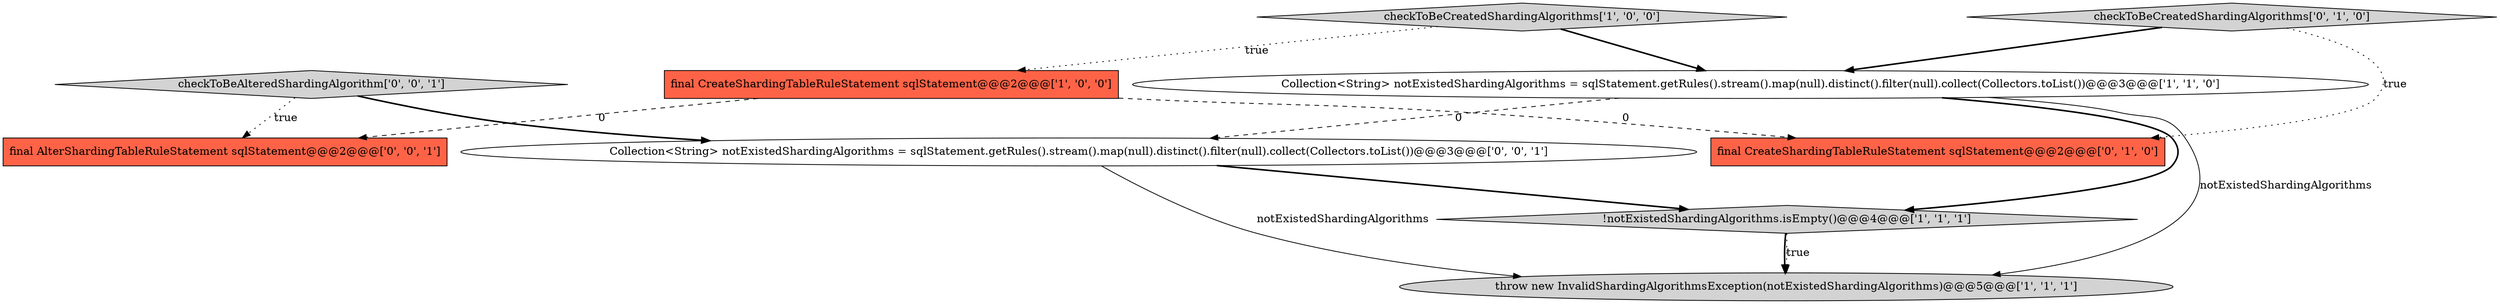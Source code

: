 digraph {
0 [style = filled, label = "checkToBeCreatedShardingAlgorithms['1', '0', '0']", fillcolor = lightgray, shape = diamond image = "AAA0AAABBB1BBB"];
7 [style = filled, label = "final AlterShardingTableRuleStatement sqlStatement@@@2@@@['0', '0', '1']", fillcolor = tomato, shape = box image = "AAA0AAABBB3BBB"];
5 [style = filled, label = "checkToBeCreatedShardingAlgorithms['0', '1', '0']", fillcolor = lightgray, shape = diamond image = "AAA0AAABBB2BBB"];
8 [style = filled, label = "checkToBeAlteredShardingAlgorithm['0', '0', '1']", fillcolor = lightgray, shape = diamond image = "AAA0AAABBB3BBB"];
2 [style = filled, label = "final CreateShardingTableRuleStatement sqlStatement@@@2@@@['1', '0', '0']", fillcolor = tomato, shape = box image = "AAA1AAABBB1BBB"];
9 [style = filled, label = "Collection<String> notExistedShardingAlgorithms = sqlStatement.getRules().stream().map(null).distinct().filter(null).collect(Collectors.toList())@@@3@@@['0', '0', '1']", fillcolor = white, shape = ellipse image = "AAA0AAABBB3BBB"];
3 [style = filled, label = "throw new InvalidShardingAlgorithmsException(notExistedShardingAlgorithms)@@@5@@@['1', '1', '1']", fillcolor = lightgray, shape = ellipse image = "AAA0AAABBB1BBB"];
6 [style = filled, label = "final CreateShardingTableRuleStatement sqlStatement@@@2@@@['0', '1', '0']", fillcolor = tomato, shape = box image = "AAA1AAABBB2BBB"];
1 [style = filled, label = "Collection<String> notExistedShardingAlgorithms = sqlStatement.getRules().stream().map(null).distinct().filter(null).collect(Collectors.toList())@@@3@@@['1', '1', '0']", fillcolor = white, shape = ellipse image = "AAA0AAABBB1BBB"];
4 [style = filled, label = "!notExistedShardingAlgorithms.isEmpty()@@@4@@@['1', '1', '1']", fillcolor = lightgray, shape = diamond image = "AAA0AAABBB1BBB"];
9->3 [style = solid, label="notExistedShardingAlgorithms"];
5->6 [style = dotted, label="true"];
5->1 [style = bold, label=""];
4->3 [style = bold, label=""];
1->4 [style = bold, label=""];
8->7 [style = dotted, label="true"];
1->9 [style = dashed, label="0"];
4->3 [style = dotted, label="true"];
0->2 [style = dotted, label="true"];
2->7 [style = dashed, label="0"];
1->3 [style = solid, label="notExistedShardingAlgorithms"];
0->1 [style = bold, label=""];
9->4 [style = bold, label=""];
8->9 [style = bold, label=""];
2->6 [style = dashed, label="0"];
}

